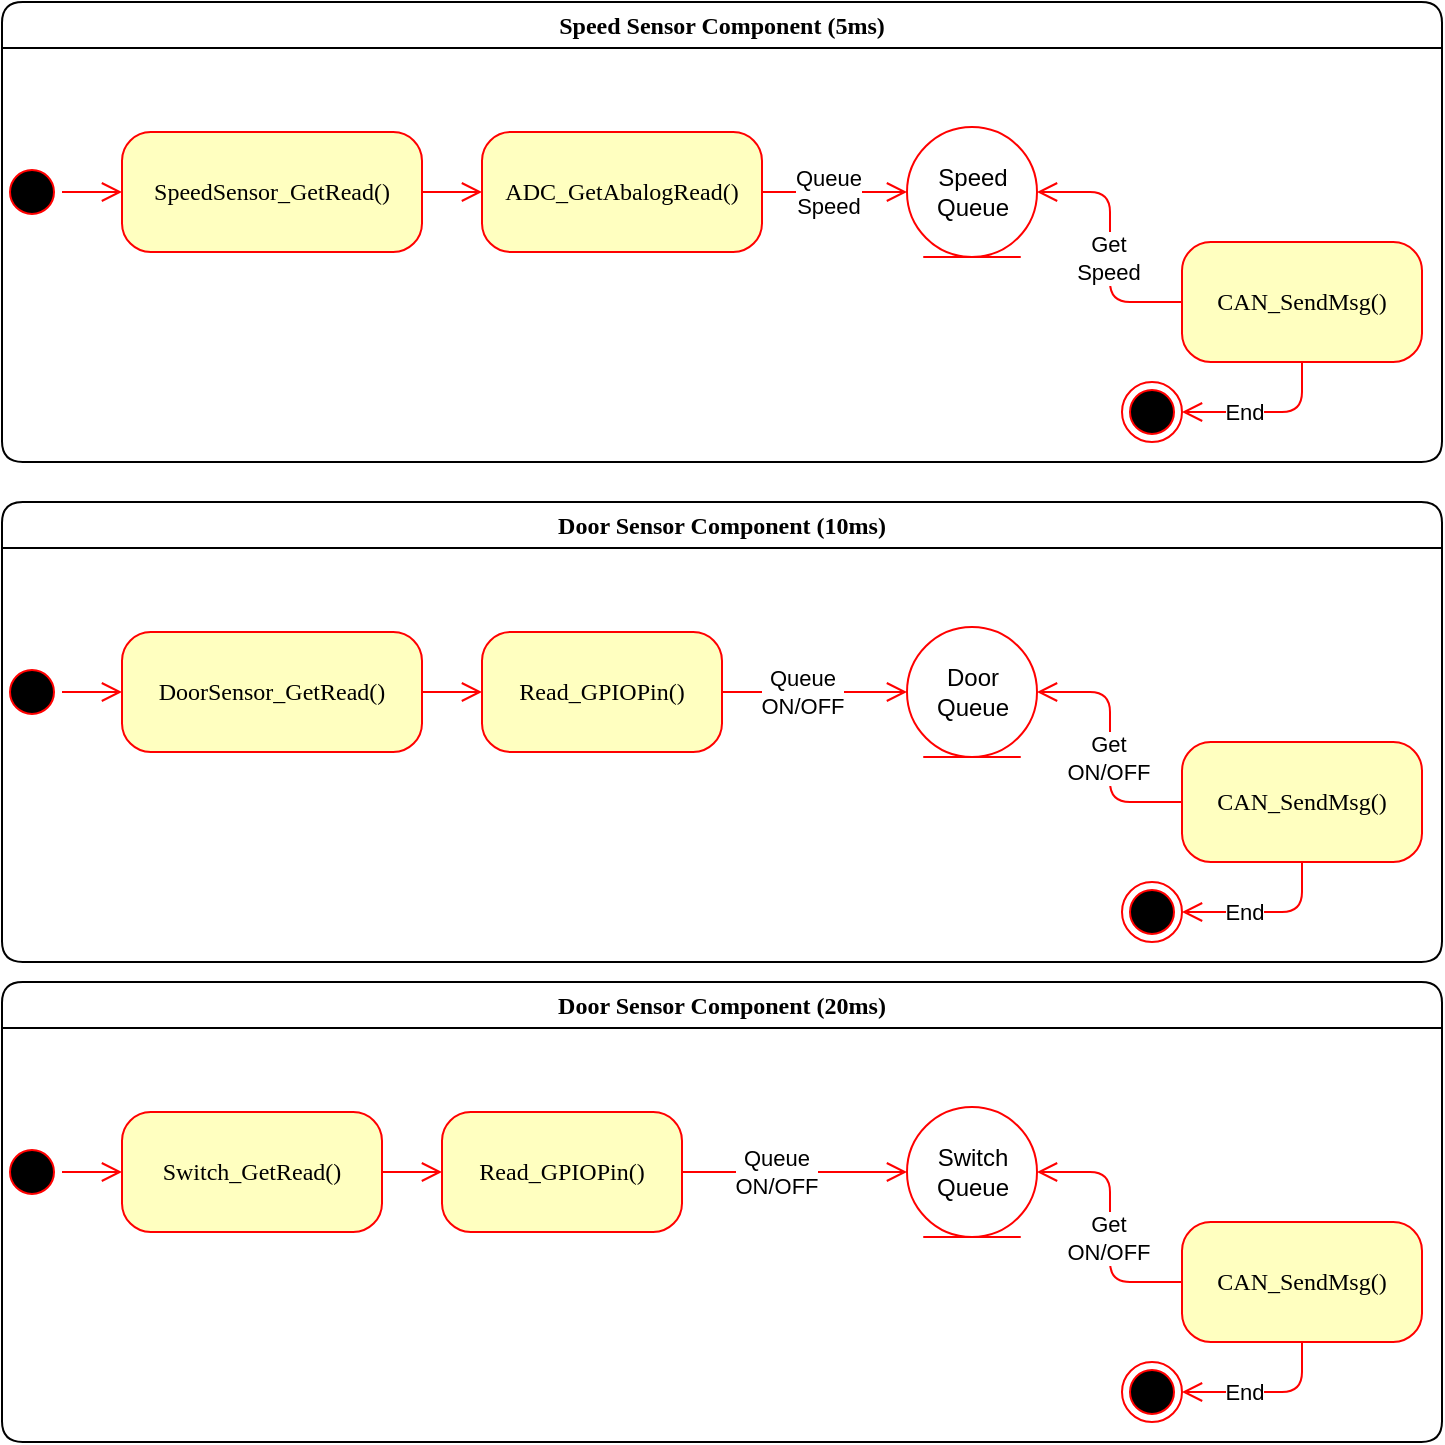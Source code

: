 <mxfile version="21.1.2" type="device">
  <diagram name="Page-1" id="58cdce13-f638-feb5-8d6f-7d28b1aa9fa0">
    <mxGraphModel dx="1434" dy="844" grid="1" gridSize="10" guides="1" tooltips="1" connect="1" arrows="1" fold="1" page="1" pageScale="1" pageWidth="1169" pageHeight="827" background="none" math="0" shadow="0">
      <root>
        <mxCell id="0" />
        <mxCell id="1" parent="0" />
        <mxCell id="2a3bc250acf0617d-7" value="Speed Sensor Component (5ms)" style="swimlane;whiteSpace=wrap;html=1;rounded=1;shadow=0;comic=0;labelBackgroundColor=none;strokeWidth=1;fontFamily=Verdana;fontSize=12;align=center;" parent="1" vertex="1">
          <mxGeometry x="180" y="10" width="720" height="230" as="geometry">
            <mxRectangle x="85" y="10" width="200" height="30" as="alternateBounds" />
          </mxGeometry>
        </mxCell>
        <mxCell id="3cde6dad864a17aa-10" style="edgeStyle=elbowEdgeStyle;html=1;labelBackgroundColor=none;endArrow=open;endSize=8;strokeColor=#ff0000;fontFamily=Verdana;fontSize=12;align=left;" parent="2a3bc250acf0617d-7" source="382b91b5511bd0f7-8" target="3cde6dad864a17aa-1" edge="1">
          <mxGeometry relative="1" as="geometry" />
        </mxCell>
        <mxCell id="382b91b5511bd0f7-8" value="SpeedSensor_GetRead()" style="rounded=1;whiteSpace=wrap;html=1;arcSize=24;fillColor=#ffffc0;strokeColor=#ff0000;shadow=0;comic=0;labelBackgroundColor=none;fontFamily=Verdana;fontSize=12;fontColor=#000000;align=center;" parent="2a3bc250acf0617d-7" vertex="1">
          <mxGeometry x="60" y="65" width="150" height="60" as="geometry" />
        </mxCell>
        <mxCell id="24f968d109e7d6b4-3" value="" style="ellipse;html=1;shape=endState;fillColor=#000000;strokeColor=#ff0000;rounded=1;shadow=0;comic=0;labelBackgroundColor=none;fontFamily=Verdana;fontSize=12;fontColor=#000000;align=center;" parent="2a3bc250acf0617d-7" vertex="1">
          <mxGeometry x="560" y="190" width="30" height="30" as="geometry" />
        </mxCell>
        <mxCell id="3cde6dad864a17aa-9" style="edgeStyle=elbowEdgeStyle;html=1;labelBackgroundColor=none;endArrow=open;endSize=8;strokeColor=#ff0000;fontFamily=Verdana;fontSize=12;align=left;" parent="2a3bc250acf0617d-7" source="2a3bc250acf0617d-3" target="382b91b5511bd0f7-8" edge="1">
          <mxGeometry relative="1" as="geometry" />
        </mxCell>
        <mxCell id="2a3bc250acf0617d-3" value="" style="ellipse;html=1;shape=startState;fillColor=#000000;strokeColor=#ff0000;rounded=1;shadow=0;comic=0;labelBackgroundColor=none;fontFamily=Verdana;fontSize=12;fontColor=#000000;align=center;direction=south;" parent="2a3bc250acf0617d-7" vertex="1">
          <mxGeometry y="80" width="30" height="30" as="geometry" />
        </mxCell>
        <mxCell id="3cde6dad864a17aa-11" style="edgeStyle=elbowEdgeStyle;html=1;labelBackgroundColor=none;endArrow=open;endSize=8;strokeColor=#ff0000;fontFamily=Verdana;fontSize=12;align=left;entryX=0;entryY=0.5;entryDx=0;entryDy=0;" parent="2a3bc250acf0617d-7" source="3cde6dad864a17aa-1" target="_AYD7b4ZwWidKNxs3BEM-18" edge="1">
          <mxGeometry relative="1" as="geometry">
            <mxPoint x="480.0" y="95" as="targetPoint" />
          </mxGeometry>
        </mxCell>
        <mxCell id="_AYD7b4ZwWidKNxs3BEM-8" value="Queue&lt;br&gt;Speed" style="edgeLabel;html=1;align=center;verticalAlign=middle;resizable=0;points=[];" vertex="1" connectable="0" parent="3cde6dad864a17aa-11">
          <mxGeometry x="-0.271" relative="1" as="geometry">
            <mxPoint x="6" as="offset" />
          </mxGeometry>
        </mxCell>
        <mxCell id="3cde6dad864a17aa-1" value="ADC_GetAbalogRead()" style="rounded=1;whiteSpace=wrap;html=1;arcSize=24;fillColor=#ffffc0;strokeColor=#ff0000;shadow=0;comic=0;labelBackgroundColor=none;fontFamily=Verdana;fontSize=12;fontColor=#000000;align=center;" parent="2a3bc250acf0617d-7" vertex="1">
          <mxGeometry x="240" y="65" width="140" height="60" as="geometry" />
        </mxCell>
        <mxCell id="_AYD7b4ZwWidKNxs3BEM-18" value="Speed&lt;br&gt;Queue" style="ellipse;shape=umlEntity;whiteSpace=wrap;html=1;strokeColor=#FF0000;" vertex="1" parent="2a3bc250acf0617d-7">
          <mxGeometry x="452.5" y="62.5" width="65" height="65" as="geometry" />
        </mxCell>
        <mxCell id="_AYD7b4ZwWidKNxs3BEM-24" style="edgeStyle=elbowEdgeStyle;rounded=1;orthogonalLoop=1;jettySize=auto;html=1;entryX=1;entryY=0.5;entryDx=0;entryDy=0;strokeColor=#FF0000;exitX=0;exitY=0.5;exitDx=0;exitDy=0;endArrow=open;endFill=0;endSize=8;" edge="1" parent="2a3bc250acf0617d-7" source="_AYD7b4ZwWidKNxs3BEM-23" target="_AYD7b4ZwWidKNxs3BEM-18">
          <mxGeometry relative="1" as="geometry">
            <mxPoint x="520.0" y="170.0" as="targetPoint" />
          </mxGeometry>
        </mxCell>
        <mxCell id="_AYD7b4ZwWidKNxs3BEM-26" value="Get&lt;br&gt;Speed" style="edgeLabel;html=1;align=center;verticalAlign=middle;resizable=0;points=[];" vertex="1" connectable="0" parent="_AYD7b4ZwWidKNxs3BEM-24">
          <mxGeometry x="-0.234" y="1" relative="1" as="geometry">
            <mxPoint y="-9" as="offset" />
          </mxGeometry>
        </mxCell>
        <mxCell id="_AYD7b4ZwWidKNxs3BEM-23" value="CAN_SendMsg()" style="rounded=1;whiteSpace=wrap;html=1;arcSize=24;fillColor=#ffffc0;strokeColor=#ff0000;shadow=0;comic=0;labelBackgroundColor=none;fontFamily=Verdana;fontSize=12;fontColor=#000000;align=center;" vertex="1" parent="2a3bc250acf0617d-7">
          <mxGeometry x="590" y="120" width="120" height="60" as="geometry" />
        </mxCell>
        <mxCell id="_AYD7b4ZwWidKNxs3BEM-25" style="edgeStyle=elbowEdgeStyle;rounded=1;orthogonalLoop=1;jettySize=auto;html=1;strokeColor=#FF0000;exitX=0.5;exitY=1;exitDx=0;exitDy=0;elbow=vertical;entryX=1;entryY=0.5;entryDx=0;entryDy=0;endArrow=open;endFill=0;endSize=8;" edge="1" parent="2a3bc250acf0617d-7" source="_AYD7b4ZwWidKNxs3BEM-23" target="24f968d109e7d6b4-3">
          <mxGeometry relative="1" as="geometry">
            <mxPoint x="520" y="205" as="targetPoint" />
            <mxPoint x="662.5" y="235" as="sourcePoint" />
            <Array as="points">
              <mxPoint x="580" y="205" />
            </Array>
          </mxGeometry>
        </mxCell>
        <mxCell id="_AYD7b4ZwWidKNxs3BEM-29" value="End" style="edgeLabel;html=1;align=center;verticalAlign=middle;resizable=0;points=[];" vertex="1" connectable="0" parent="_AYD7b4ZwWidKNxs3BEM-25">
          <mxGeometry x="0.068" relative="1" as="geometry">
            <mxPoint x="-9" as="offset" />
          </mxGeometry>
        </mxCell>
        <mxCell id="_AYD7b4ZwWidKNxs3BEM-30" value="Door Sensor Component (10ms)" style="swimlane;whiteSpace=wrap;html=1;rounded=1;shadow=0;comic=0;labelBackgroundColor=none;strokeWidth=1;fontFamily=Verdana;fontSize=12;align=center;" vertex="1" parent="1">
          <mxGeometry x="180" y="260" width="720" height="230" as="geometry">
            <mxRectangle x="85" y="10" width="200" height="30" as="alternateBounds" />
          </mxGeometry>
        </mxCell>
        <mxCell id="_AYD7b4ZwWidKNxs3BEM-31" style="edgeStyle=elbowEdgeStyle;html=1;labelBackgroundColor=none;endArrow=open;endSize=8;strokeColor=#ff0000;fontFamily=Verdana;fontSize=12;align=left;" edge="1" parent="_AYD7b4ZwWidKNxs3BEM-30" source="_AYD7b4ZwWidKNxs3BEM-32" target="_AYD7b4ZwWidKNxs3BEM-38">
          <mxGeometry relative="1" as="geometry" />
        </mxCell>
        <mxCell id="_AYD7b4ZwWidKNxs3BEM-32" value="DoorSensor_GetRead()" style="rounded=1;whiteSpace=wrap;html=1;arcSize=24;fillColor=#ffffc0;strokeColor=#ff0000;shadow=0;comic=0;labelBackgroundColor=none;fontFamily=Verdana;fontSize=12;fontColor=#000000;align=center;" vertex="1" parent="_AYD7b4ZwWidKNxs3BEM-30">
          <mxGeometry x="60" y="65" width="150" height="60" as="geometry" />
        </mxCell>
        <mxCell id="_AYD7b4ZwWidKNxs3BEM-33" value="" style="ellipse;html=1;shape=endState;fillColor=#000000;strokeColor=#ff0000;rounded=1;shadow=0;comic=0;labelBackgroundColor=none;fontFamily=Verdana;fontSize=12;fontColor=#000000;align=center;" vertex="1" parent="_AYD7b4ZwWidKNxs3BEM-30">
          <mxGeometry x="560" y="190" width="30" height="30" as="geometry" />
        </mxCell>
        <mxCell id="_AYD7b4ZwWidKNxs3BEM-34" style="edgeStyle=elbowEdgeStyle;html=1;labelBackgroundColor=none;endArrow=open;endSize=8;strokeColor=#ff0000;fontFamily=Verdana;fontSize=12;align=left;" edge="1" parent="_AYD7b4ZwWidKNxs3BEM-30" source="_AYD7b4ZwWidKNxs3BEM-35" target="_AYD7b4ZwWidKNxs3BEM-32">
          <mxGeometry relative="1" as="geometry" />
        </mxCell>
        <mxCell id="_AYD7b4ZwWidKNxs3BEM-35" value="" style="ellipse;html=1;shape=startState;fillColor=#000000;strokeColor=#ff0000;rounded=1;shadow=0;comic=0;labelBackgroundColor=none;fontFamily=Verdana;fontSize=12;fontColor=#000000;align=center;direction=south;" vertex="1" parent="_AYD7b4ZwWidKNxs3BEM-30">
          <mxGeometry y="80" width="30" height="30" as="geometry" />
        </mxCell>
        <mxCell id="_AYD7b4ZwWidKNxs3BEM-36" style="edgeStyle=elbowEdgeStyle;html=1;labelBackgroundColor=none;endArrow=open;endSize=8;strokeColor=#ff0000;fontFamily=Verdana;fontSize=12;align=left;entryX=0;entryY=0.5;entryDx=0;entryDy=0;" edge="1" parent="_AYD7b4ZwWidKNxs3BEM-30" source="_AYD7b4ZwWidKNxs3BEM-38" target="_AYD7b4ZwWidKNxs3BEM-39">
          <mxGeometry relative="1" as="geometry">
            <mxPoint x="480.0" y="95" as="targetPoint" />
          </mxGeometry>
        </mxCell>
        <mxCell id="_AYD7b4ZwWidKNxs3BEM-37" value="Queue&lt;br&gt;ON/OFF" style="edgeLabel;html=1;align=center;verticalAlign=middle;resizable=0;points=[];" vertex="1" connectable="0" parent="_AYD7b4ZwWidKNxs3BEM-36">
          <mxGeometry x="-0.271" relative="1" as="geometry">
            <mxPoint x="6" as="offset" />
          </mxGeometry>
        </mxCell>
        <mxCell id="_AYD7b4ZwWidKNxs3BEM-38" value="Read_GPIOPin()" style="rounded=1;whiteSpace=wrap;html=1;arcSize=24;fillColor=#ffffc0;strokeColor=#ff0000;shadow=0;comic=0;labelBackgroundColor=none;fontFamily=Verdana;fontSize=12;fontColor=#000000;align=center;" vertex="1" parent="_AYD7b4ZwWidKNxs3BEM-30">
          <mxGeometry x="240" y="65" width="120" height="60" as="geometry" />
        </mxCell>
        <mxCell id="_AYD7b4ZwWidKNxs3BEM-39" value="Door&lt;br&gt;Queue" style="ellipse;shape=umlEntity;whiteSpace=wrap;html=1;strokeColor=#FF0000;" vertex="1" parent="_AYD7b4ZwWidKNxs3BEM-30">
          <mxGeometry x="452.5" y="62.5" width="65" height="65" as="geometry" />
        </mxCell>
        <mxCell id="_AYD7b4ZwWidKNxs3BEM-40" style="edgeStyle=elbowEdgeStyle;rounded=1;orthogonalLoop=1;jettySize=auto;html=1;entryX=1;entryY=0.5;entryDx=0;entryDy=0;strokeColor=#FF0000;exitX=0;exitY=0.5;exitDx=0;exitDy=0;endArrow=open;endFill=0;endSize=8;" edge="1" parent="_AYD7b4ZwWidKNxs3BEM-30" source="_AYD7b4ZwWidKNxs3BEM-42" target="_AYD7b4ZwWidKNxs3BEM-39">
          <mxGeometry relative="1" as="geometry">
            <mxPoint x="520.0" y="170.0" as="targetPoint" />
          </mxGeometry>
        </mxCell>
        <mxCell id="_AYD7b4ZwWidKNxs3BEM-41" value="Get&lt;br&gt;ON/OFF" style="edgeLabel;html=1;align=center;verticalAlign=middle;resizable=0;points=[];" vertex="1" connectable="0" parent="_AYD7b4ZwWidKNxs3BEM-40">
          <mxGeometry x="-0.234" y="1" relative="1" as="geometry">
            <mxPoint y="-9" as="offset" />
          </mxGeometry>
        </mxCell>
        <mxCell id="_AYD7b4ZwWidKNxs3BEM-42" value="CAN_SendMsg()" style="rounded=1;whiteSpace=wrap;html=1;arcSize=24;fillColor=#ffffc0;strokeColor=#ff0000;shadow=0;comic=0;labelBackgroundColor=none;fontFamily=Verdana;fontSize=12;fontColor=#000000;align=center;" vertex="1" parent="_AYD7b4ZwWidKNxs3BEM-30">
          <mxGeometry x="590" y="120" width="120" height="60" as="geometry" />
        </mxCell>
        <mxCell id="_AYD7b4ZwWidKNxs3BEM-43" style="edgeStyle=elbowEdgeStyle;rounded=1;orthogonalLoop=1;jettySize=auto;html=1;strokeColor=#FF0000;exitX=0.5;exitY=1;exitDx=0;exitDy=0;elbow=vertical;entryX=1;entryY=0.5;entryDx=0;entryDy=0;endArrow=open;endFill=0;endSize=8;" edge="1" parent="_AYD7b4ZwWidKNxs3BEM-30" source="_AYD7b4ZwWidKNxs3BEM-42" target="_AYD7b4ZwWidKNxs3BEM-33">
          <mxGeometry relative="1" as="geometry">
            <mxPoint x="520" y="205" as="targetPoint" />
            <mxPoint x="662.5" y="235" as="sourcePoint" />
            <Array as="points">
              <mxPoint x="580" y="205" />
            </Array>
          </mxGeometry>
        </mxCell>
        <mxCell id="_AYD7b4ZwWidKNxs3BEM-44" value="End" style="edgeLabel;html=1;align=center;verticalAlign=middle;resizable=0;points=[];" vertex="1" connectable="0" parent="_AYD7b4ZwWidKNxs3BEM-43">
          <mxGeometry x="0.068" relative="1" as="geometry">
            <mxPoint x="-9" as="offset" />
          </mxGeometry>
        </mxCell>
        <mxCell id="_AYD7b4ZwWidKNxs3BEM-45" value="Door Sensor Component (20ms)" style="swimlane;whiteSpace=wrap;html=1;rounded=1;shadow=0;comic=0;labelBackgroundColor=none;strokeWidth=1;fontFamily=Verdana;fontSize=12;align=center;" vertex="1" parent="1">
          <mxGeometry x="180" y="500" width="720" height="230" as="geometry">
            <mxRectangle x="85" y="10" width="200" height="30" as="alternateBounds" />
          </mxGeometry>
        </mxCell>
        <mxCell id="_AYD7b4ZwWidKNxs3BEM-46" style="edgeStyle=elbowEdgeStyle;html=1;labelBackgroundColor=none;endArrow=open;endSize=8;strokeColor=#ff0000;fontFamily=Verdana;fontSize=12;align=left;" edge="1" parent="_AYD7b4ZwWidKNxs3BEM-45" source="_AYD7b4ZwWidKNxs3BEM-47" target="_AYD7b4ZwWidKNxs3BEM-53">
          <mxGeometry relative="1" as="geometry" />
        </mxCell>
        <mxCell id="_AYD7b4ZwWidKNxs3BEM-47" value="Switch_GetRead()" style="rounded=1;whiteSpace=wrap;html=1;arcSize=24;fillColor=#ffffc0;strokeColor=#ff0000;shadow=0;comic=0;labelBackgroundColor=none;fontFamily=Verdana;fontSize=12;fontColor=#000000;align=center;" vertex="1" parent="_AYD7b4ZwWidKNxs3BEM-45">
          <mxGeometry x="60" y="65" width="130" height="60" as="geometry" />
        </mxCell>
        <mxCell id="_AYD7b4ZwWidKNxs3BEM-48" value="" style="ellipse;html=1;shape=endState;fillColor=#000000;strokeColor=#ff0000;rounded=1;shadow=0;comic=0;labelBackgroundColor=none;fontFamily=Verdana;fontSize=12;fontColor=#000000;align=center;" vertex="1" parent="_AYD7b4ZwWidKNxs3BEM-45">
          <mxGeometry x="560" y="190" width="30" height="30" as="geometry" />
        </mxCell>
        <mxCell id="_AYD7b4ZwWidKNxs3BEM-49" style="edgeStyle=elbowEdgeStyle;html=1;labelBackgroundColor=none;endArrow=open;endSize=8;strokeColor=#ff0000;fontFamily=Verdana;fontSize=12;align=left;" edge="1" parent="_AYD7b4ZwWidKNxs3BEM-45" source="_AYD7b4ZwWidKNxs3BEM-50" target="_AYD7b4ZwWidKNxs3BEM-47">
          <mxGeometry relative="1" as="geometry" />
        </mxCell>
        <mxCell id="_AYD7b4ZwWidKNxs3BEM-50" value="" style="ellipse;html=1;shape=startState;fillColor=#000000;strokeColor=#ff0000;rounded=1;shadow=0;comic=0;labelBackgroundColor=none;fontFamily=Verdana;fontSize=12;fontColor=#000000;align=center;direction=south;" vertex="1" parent="_AYD7b4ZwWidKNxs3BEM-45">
          <mxGeometry y="80" width="30" height="30" as="geometry" />
        </mxCell>
        <mxCell id="_AYD7b4ZwWidKNxs3BEM-51" style="edgeStyle=elbowEdgeStyle;html=1;labelBackgroundColor=none;endArrow=open;endSize=8;strokeColor=#ff0000;fontFamily=Verdana;fontSize=12;align=left;entryX=0;entryY=0.5;entryDx=0;entryDy=0;" edge="1" parent="_AYD7b4ZwWidKNxs3BEM-45" source="_AYD7b4ZwWidKNxs3BEM-53" target="_AYD7b4ZwWidKNxs3BEM-54">
          <mxGeometry relative="1" as="geometry">
            <mxPoint x="480.0" y="95" as="targetPoint" />
          </mxGeometry>
        </mxCell>
        <mxCell id="_AYD7b4ZwWidKNxs3BEM-52" value="Queue&lt;br&gt;ON/OFF" style="edgeLabel;html=1;align=center;verticalAlign=middle;resizable=0;points=[];" vertex="1" connectable="0" parent="_AYD7b4ZwWidKNxs3BEM-51">
          <mxGeometry x="-0.271" relative="1" as="geometry">
            <mxPoint x="6" as="offset" />
          </mxGeometry>
        </mxCell>
        <mxCell id="_AYD7b4ZwWidKNxs3BEM-53" value="Read_GPIOPin()" style="rounded=1;whiteSpace=wrap;html=1;arcSize=24;fillColor=#ffffc0;strokeColor=#ff0000;shadow=0;comic=0;labelBackgroundColor=none;fontFamily=Verdana;fontSize=12;fontColor=#000000;align=center;" vertex="1" parent="_AYD7b4ZwWidKNxs3BEM-45">
          <mxGeometry x="220" y="65" width="120" height="60" as="geometry" />
        </mxCell>
        <mxCell id="_AYD7b4ZwWidKNxs3BEM-54" value="Switch&lt;br&gt;Queue" style="ellipse;shape=umlEntity;whiteSpace=wrap;html=1;strokeColor=#FF0000;" vertex="1" parent="_AYD7b4ZwWidKNxs3BEM-45">
          <mxGeometry x="452.5" y="62.5" width="65" height="65" as="geometry" />
        </mxCell>
        <mxCell id="_AYD7b4ZwWidKNxs3BEM-55" style="edgeStyle=elbowEdgeStyle;rounded=1;orthogonalLoop=1;jettySize=auto;html=1;entryX=1;entryY=0.5;entryDx=0;entryDy=0;strokeColor=#FF0000;exitX=0;exitY=0.5;exitDx=0;exitDy=0;endArrow=open;endFill=0;endSize=8;" edge="1" parent="_AYD7b4ZwWidKNxs3BEM-45" source="_AYD7b4ZwWidKNxs3BEM-57" target="_AYD7b4ZwWidKNxs3BEM-54">
          <mxGeometry relative="1" as="geometry">
            <mxPoint x="520.0" y="170.0" as="targetPoint" />
          </mxGeometry>
        </mxCell>
        <mxCell id="_AYD7b4ZwWidKNxs3BEM-56" value="Get&lt;br&gt;ON/OFF" style="edgeLabel;html=1;align=center;verticalAlign=middle;resizable=0;points=[];" vertex="1" connectable="0" parent="_AYD7b4ZwWidKNxs3BEM-55">
          <mxGeometry x="-0.234" y="1" relative="1" as="geometry">
            <mxPoint y="-9" as="offset" />
          </mxGeometry>
        </mxCell>
        <mxCell id="_AYD7b4ZwWidKNxs3BEM-57" value="CAN_SendMsg()" style="rounded=1;whiteSpace=wrap;html=1;arcSize=24;fillColor=#ffffc0;strokeColor=#ff0000;shadow=0;comic=0;labelBackgroundColor=none;fontFamily=Verdana;fontSize=12;fontColor=#000000;align=center;" vertex="1" parent="_AYD7b4ZwWidKNxs3BEM-45">
          <mxGeometry x="590" y="120" width="120" height="60" as="geometry" />
        </mxCell>
        <mxCell id="_AYD7b4ZwWidKNxs3BEM-58" style="edgeStyle=elbowEdgeStyle;rounded=1;orthogonalLoop=1;jettySize=auto;html=1;strokeColor=#FF0000;exitX=0.5;exitY=1;exitDx=0;exitDy=0;elbow=vertical;entryX=1;entryY=0.5;entryDx=0;entryDy=0;endArrow=open;endFill=0;endSize=8;" edge="1" parent="_AYD7b4ZwWidKNxs3BEM-45" source="_AYD7b4ZwWidKNxs3BEM-57" target="_AYD7b4ZwWidKNxs3BEM-48">
          <mxGeometry relative="1" as="geometry">
            <mxPoint x="520" y="205" as="targetPoint" />
            <mxPoint x="662.5" y="235" as="sourcePoint" />
            <Array as="points">
              <mxPoint x="580" y="205" />
            </Array>
          </mxGeometry>
        </mxCell>
        <mxCell id="_AYD7b4ZwWidKNxs3BEM-59" value="End" style="edgeLabel;html=1;align=center;verticalAlign=middle;resizable=0;points=[];" vertex="1" connectable="0" parent="_AYD7b4ZwWidKNxs3BEM-58">
          <mxGeometry x="0.068" relative="1" as="geometry">
            <mxPoint x="-9" as="offset" />
          </mxGeometry>
        </mxCell>
      </root>
    </mxGraphModel>
  </diagram>
</mxfile>
